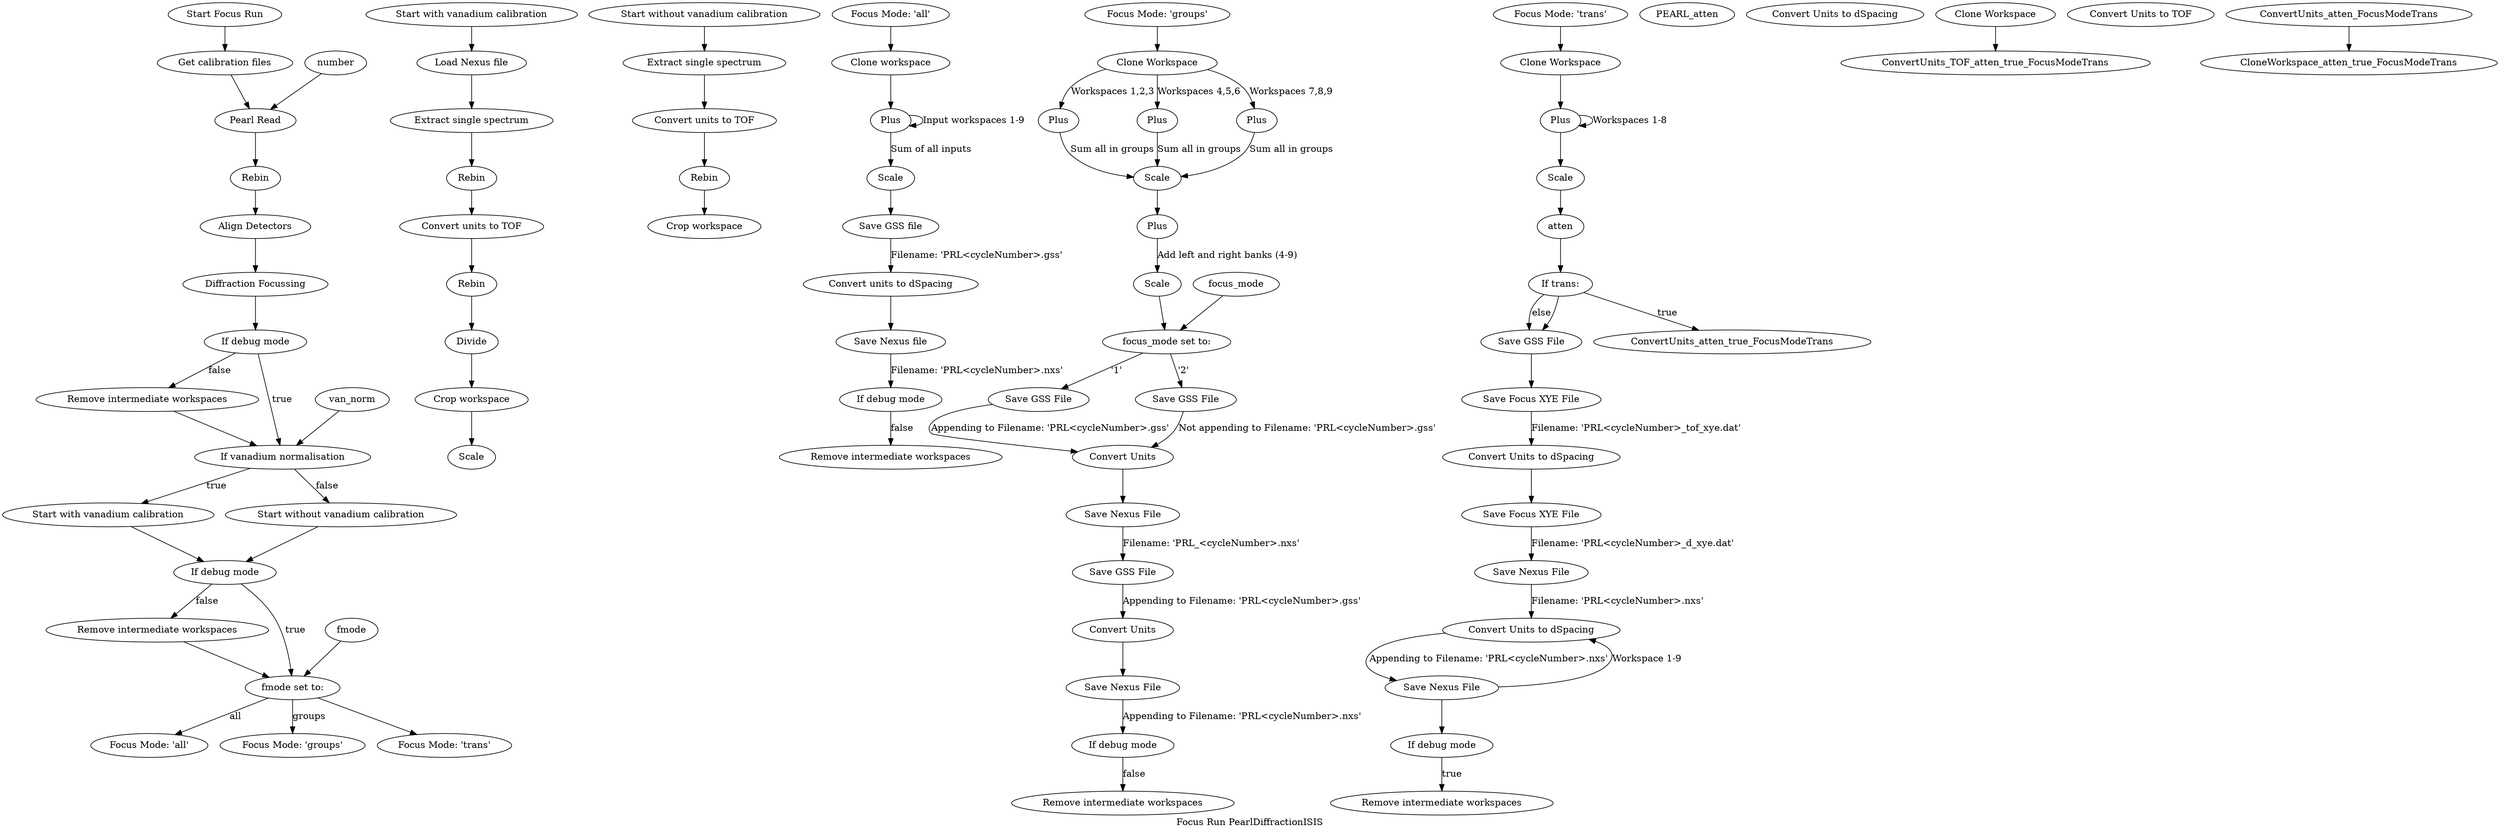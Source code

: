 digraph PearlDiffractionISIS {
    label="Focus Run PearlDiffractionISIS"
    //$global_style
    
    // Global prefix: Focus_run_
    
    Focus_run_start             [label="Start Focus Run"]
    Focus_run_start_VanCalib    [label="Start with vanadium calibration"]
    Focus_run_start_without_VanCalib [label="Start without vanadium calibration"]
    
    Focus_run_start_FocusModeAll    [label="Focus Mode: 'all'"]
    Focus_run_start_FocusModeGroups [label="Focus Mode: 'groups'"]
    Focus_run_start_FocusModeTrans  [label="Focus Mode: 'trans'"]
    
    subgraph params {
    //$param_style
    
    Focus_run_param_atten               [label="atten"]
    Focus_run_param_current_run_number  [label="number"]
    Focus_run_param_vanadium_norm       [label="van_norm"]
    Focus_run_param_f_mode              [label="fmode"]
    Focus_run_param_focus_mode          [label="focus_mode"]

    
    } // End of params
    
    subgraph processes {
    //$process_style

    // Read steps - suffix:read
    Focus_run_get_calib_files_read      [label="Get calibration files"]
    Focus_run_read                      [label="Pearl Read"]
    Focus_run_atten                     [label="PEARL_atten"]
    
    // Subgraphs:
    Focus_run_process_VanCalib          [label="Start with vanadium calibration"]
    Focus_run_process_without_VanCalib  [label="Start without vanadium calibration"]
    Focus_run_process_FocusModeAll      [label="Focus Mode: 'all'"]
    Focus_run_process_FocusModeGroups   [label="Focus Mode: 'groups'"]
    Focus_run_process_FocusModeTrans    [label="Focus Mode: 'trans'"]
    
    
    } //End of processes
    
    subgraph algorithms {
    //$algorithm_style
    
    // Read steps - suffix:read
    AlignDetectors_read                 [label="Align Detectors"]
    DiffractionFocusing_read            [label="Diffraction Focussing"]
    Rebin_read                          [label="Rebin"]
    Remove_temp_workspace_read          [label="Remove intermediate workspaces"]
    
    
    //Vanadium calibration steps if true - Suffix:VanCalibTrue
    LoadNexus_VanCalibTrue              [label="Load Nexus file"]
    ExtractSingleSpectrum_VanCalibTrue  [label="Extract single spectrum"]
    Rebin_Step_One_VanCalibTrue         [label="Rebin"]
    ConvertUnits_TOF_VanCalibTrue       [label="Convert units to TOF"]
    Rebin_Step_Two_VanCalibTrue         [label="Rebin"]
    Divide_VanCalibTrue                 [label="Divide"]
    CropWorkspace_VanCalibTrue          [label="Crop workspace"]
    Scale_VanCalibTrue                  [label="Scale"]

    //Vanadium calibration steps if false - Suffix:VanCalibFalse
    ExtractSingleSpectrum_VanCalibFalse [label="Extract single spectrum"]
    ConvertUnits_TOF_VanCalibFalse      [label="Convert units to TOF"]
    Rebin_VanCalibFalse                 [label="Rebin"]
    CropWorkspace_VanCalibFalse         [label="Crop workspace"]
    
    //Vanadium calibration steps - Suffix: VanCalib
    Remove_temp_workspace_VanCalib      [label="Remove intermediate workspaces"]
    
    //Focus mode set to 'all' steps - Suffix: FocusModeAll
    CloneWorkspace_FocusModeAll         [label="Clone workspace"]
    Plus_FocusModeAll                   [label="Plus"]
    Scale_FocusModeAll                  [label="Scale"]
    SaveGSS_FocusModeAll                [label="Save GSS file"]
    ConvertUnits_dSpacing_FocusModeAll  [label="Convert units to dSpacing"]
    SaveNexus_FocusModeAll              [label="Save Nexus file"]
    Remove_temp_workspace_FocusModeAll  [label="Remove intermediate workspaces"]
    
    //Focus mode set to 'groups' steps - Suffix: FocusModeGroups
    CloneWorkspace_FocusModeGroups      [label="Clone Workspace"]
    Plus_StepOne_FocusModeGroups        [label="Plus"]
    Plus_StepTwo_FocusModeGroups        [label="Plus"]
    Plus_StepThree_FocusModeGroups      [label="Plus"]
    Plus_StepFour_FocusModeGroups       [label="Plus"]
    Scale_StepOne_FocusModeGroups       [label="Scale"]
    Scale_StepTwo_FocusModeGroups       [label="Scale"]
    SaveGSS_Mode1_FocusModeGroups       [label="Save GSS File"]
    SaveGSS_Mode2_FocusModeGroups       [label="Save GSS File"]
    ConvertUnits_FocusModeGroups        [label="Convert Units"]
    SaveNexus_FocusModeGroups           [label="Save Nexus File"]
    SaveGSS_Range_FocusModeGroups       [label="Save GSS File"]
    ConvertUnits_PreSave_FocusModeGroups    [label="Convert Units"]
    SaveNexus_Range_FocusModeGroups     [label="Save Nexus File"]
    Remove_temp_workspace_FocusModeGroups   [label="Remove intermediate workspaces"]
    
    //Focus mode set to 'trans' steps - Suffix: FocusModeTrans
    CloneWorkspace_FocusModeTrans       [label="Clone Workspace"]
    Plus_FocusModeTrans                 [label="Plus"]
    Scale_FocusModeTrans                [label="Scale"]
    ConvertUnits_dSpacing_atten_FocusModeTrans [label="Convert Units to dSpacing"]
    CloneWorkspace_atten_FocusModeTrans [label="Clone Workspace"]
    ConvertUnits_TOF_atten_FocusModeTrans   [label="Convert Units to TOF"]
    SaveGSS_FocusModeTrans              [label="Save GSS File"]
    SaveFocusedXYE_TOF_FocusModeTrans       [label="Save Focus XYE File"]
    ConvertUnits_dSpacing_FocusModeTrans    [label="Convert Units to dSpacing"]
    SaveFocusedXYE_dSpacing_FocusModeTrans  [label="Save Focus XYE File"]
    SaveNexus_FocusModeTrans            [label="Save Nexus File"]
    ConvertUnits_dSpacing_two_FocusModeTrans [label="Convert Units to dSpacing"]
    SaveNexus_two_FocusModeTrans        [label="Save Nexus File"]
    Remove_temp_workspace_FocusModeTrans    [label="Remove intermediate workspaces"]
    
    } //End of algorithms
    
    subgraph decisions {
    //$decision_style
    
    // Debug checks
    Focus_run_if_debug_mode_read        [label="If debug mode"]
    Focus_run_if_debug_mode_VanCalib    [label="If debug mode"]
    Focus_run_if_debug_mode_FocusModeAll    [label="If debug mode"]
    Focus_run_if_debug_mode_FocusModeGroups [label="If debug mode"]
    Focus_run_if_debug_mode_FocusModeTrans  [label="If debug mode"]
    
    
    Focus_run_switch_f_mode             [label="fmode set to:"]
    Focus_run_if_van_norm               [label="If vanadium normalisation"]
    Focus_run_if_focus_mode_FocusModeGroups [label="focus_mode set to:"]
    Focus_run_if_atten_FocusModeTrans   [label="If trans:"]
    
    } //End of decisions
    
    subgraph Focus_run_main_alg {
    
    // Read step - Suffix:read
    Focus_run_start                     -> Focus_run_get_calib_files_read
    Focus_run_get_calib_files_read      -> Focus_run_read
    Focus_run_param_current_run_number  -> Focus_run_read
    Focus_run_read                      -> Rebin_read
    Rebin_read                          -> AlignDetectors_read
    AlignDetectors_read                 -> DiffractionFocusing_read
    DiffractionFocusing_read            -> Focus_run_if_debug_mode_read
    
    // Debug mode is off:
    Focus_run_if_debug_mode_read        -> Remove_temp_workspace_read       [label="false"]
    Remove_temp_workspace_read          -> Focus_run_if_van_norm
    // Debug mode is on (ie. don't remove temp workspaces)
    Focus_run_if_debug_mode_read        -> Focus_run_if_van_norm            [label="true"]
    
    //Vanadium calibration steps if true - Suffix:VanCalibTrue
    Focus_run_param_vanadium_norm       -> Focus_run_if_van_norm
    // If we are using vanadium calibration
    Focus_run_if_van_norm               -> Focus_run_process_VanCalib       [label="true"]
    Focus_run_if_van_norm               -> Focus_run_process_without_VanCalib [label="false"]
    Focus_run_process_VanCalib          -> Focus_run_if_debug_mode_VanCalib
    Focus_run_process_without_VanCalib  -> Focus_run_if_debug_mode_VanCalib
    
    // Finished vanadium calibration - debug mode flag test
    // Debug mode is off:
    Focus_run_if_debug_mode_VanCalib    -> Remove_temp_workspace_VanCalib   [label="false"]
    Remove_temp_workspace_VanCalib      -> Focus_run_switch_f_mode
    // Debug mode is on (ie. don't remove temp workspaces)
    Focus_run_if_debug_mode_VanCalib    -> Focus_run_switch_f_mode          [label="true"]
    
    // Check the param to determine next behaviour 
    Focus_run_param_f_mode              -> Focus_run_switch_f_mode  
    Focus_run_switch_f_mode             -> Focus_run_process_FocusModeAll   [label="all"]
    Focus_run_switch_f_mode             -> Focus_run_process_FocusModeGroups [label="groups"]
    Focus_run_switch_f_mode             -> Focus_run_process_FocusModeTrans
    
    
    }
    
    subgraph Focus_run_with_van_calib{
    //Vanadium calibration set to true
    Focus_run_start_VanCalib            -> LoadNexus_VanCalibTrue           
    LoadNexus_VanCalibTrue              -> ExtractSingleSpectrum_VanCalibTrue
    ExtractSingleSpectrum_VanCalibTrue  -> Rebin_Step_One_VanCalibTrue
    Rebin_Step_One_VanCalibTrue         -> ConvertUnits_TOF_VanCalibTrue 
    ConvertUnits_TOF_VanCalibTrue       -> Rebin_Step_Two_VanCalibTrue
    Rebin_Step_Two_VanCalibTrue         -> Divide_VanCalibTrue
    Divide_VanCalibTrue                 -> CropWorkspace_VanCalibTrue
    CropWorkspace_VanCalibTrue          -> Scale_VanCalibTrue    
    }
    
    subgraph Focus_run_without_van_calib{
    //Vanadium calibration set to false
    Focus_run_start_without_VanCalib    -> ExtractSingleSpectrum_VanCalibFalse 
    ExtractSingleSpectrum_VanCalibFalse -> ConvertUnits_TOF_VanCalibFalse
    ConvertUnits_TOF_VanCalibFalse      -> Rebin_VanCalibFalse
    Rebin_VanCalibFalse                 -> CropWorkspace_VanCalibFalse
    }
    
    subgraph Focus_run_FocusModeAll{
    //Focus mode set to 'all' steps - Suffix: FocusModeAll
    Focus_run_start_FocusModeAll        -> CloneWorkspace_FocusModeAll
    CloneWorkspace_FocusModeAll         -> Plus_FocusModeAll
    Plus_FocusModeAll                   -> Plus_FocusModeAll                [label="Input workspaces 1-9"]
    Plus_FocusModeAll                   -> Scale_FocusModeAll               [label="Sum of all inputs"]
    Scale_FocusModeAll                  -> SaveGSS_FocusModeAll
    SaveGSS_FocusModeAll                -> ConvertUnits_dSpacing_FocusModeAll   [label="Filename: 'PRL<cycleNumber>.gss'"]
    ConvertUnits_dSpacing_FocusModeAll  -> SaveNexus_FocusModeAll
    SaveNexus_FocusModeAll              -> Focus_run_if_debug_mode_FocusModeAll [label="Filename: 'PRL<cycleNumber>.nxs'"]
    //Finally debug mode test
    // Debug mode is off:
    Focus_run_if_debug_mode_FocusModeAll -> Remove_temp_workspace_FocusModeAll  [label="false"] 
    
    }
    
    subgraph Focus_run_FocusModeGroups{
    //Focus mode set to 'groups' steps - Suffix: FocusModeGroups
    Focus_run_start_FocusModeGroups     -> CloneWorkspace_FocusModeGroups
    //First workspaces 0-2 - we will 1 based index as that's what Mantid will output 
    CloneWorkspace_FocusModeGroups      -> Plus_StepOne_FocusModeGroups     [label="Workspaces 1,2,3"]
    CloneWorkspace_FocusModeGroups      -> Plus_StepTwo_FocusModeGroups     [label="Workspaces 4,5,6"]
    CloneWorkspace_FocusModeGroups      -> Plus_StepThree_FocusModeGroups   [label="Workspaces 7,8,9"]
    Plus_StepOne_FocusModeGroups        -> Scale_StepOne_FocusModeGroups    [label="Sum all in groups"]
    Plus_StepTwo_FocusModeGroups        -> Scale_StepOne_FocusModeGroups    [label="Sum all in groups"]
    Plus_StepThree_FocusModeGroups      -> Scale_StepOne_FocusModeGroups    [label="Sum all in groups"]
    // Add left and right 90 degree bank modules
    Scale_StepOne_FocusModeGroups       -> Plus_StepFour_FocusModeGroups
    Plus_StepFour_FocusModeGroups       -> Scale_StepTwo_FocusModeGroups    [label="Add left and right banks (4-9)"]
    Scale_StepTwo_FocusModeGroups       -> Focus_run_if_focus_mode_FocusModeGroups
    Focus_run_param_focus_mode          -> Focus_run_if_focus_mode_FocusModeGroups
    // Focus_mode '1' saving:
    Focus_run_if_focus_mode_FocusModeGroups -> SaveGSS_Mode1_FocusModeGroups        [label="'1'"]
    SaveGSS_Mode1_FocusModeGroups       -> ConvertUnits_FocusModeGroups             [label="Appending to Filename: 'PRL<cycleNumber>.gss'"]
    // Focus Mode '2' saving:
    Focus_run_if_focus_mode_FocusModeGroups -> SaveGSS_Mode2_FocusModeGroups        [label="'2'"]
    SaveGSS_Mode2_FocusModeGroups       -> ConvertUnits_FocusModeGroups             [label="Not appending to Filename: 'PRL<cycleNumber>.gss'"]
    ConvertUnits_FocusModeGroups        -> SaveNexus_FocusModeGroups
    SaveNexus_FocusModeGroups           -> SaveGSS_Range_FocusModeGroups            [label="Filename: 'PRL_<cycleNumber>.nxs'"]
    SaveGSS_Range_FocusModeGroups       -> ConvertUnits_PreSave_FocusModeGroups     [label="Appending to Filename: 'PRL<cycleNumber>.gss'"]
    ConvertUnits_PreSave_FocusModeGroups -> SaveNexus_Range_FocusModeGroups 
    SaveNexus_Range_FocusModeGroups     -> Focus_run_if_debug_mode_FocusModeGroups  [label="Appending to Filename: 'PRL<cycleNumber>.nxs'"]
    //Finally debug mode test - Debug mode is off
    Focus_run_if_debug_mode_FocusModeGroups -> Remove_temp_workspace_FocusModeGroups [label="false"]
    
    }
    
    subgraph Focus_run_FocusModeTrans{
    //Focus mode set to 'trans' steps - Suffix: FocusModeTrans
    Focus_run_start_FocusModeTrans      -> CloneWorkspace_FocusModeTrans
    CloneWorkspace_FocusModeTrans       -> Plus_FocusModeTrans
    Plus_FocusModeTrans                 -> Plus_FocusModeTrans          [label="Workspaces 1-8"]
    Plus_FocusModeTrans                 -> Scale_FocusModeTrans
    Scale_FocusModeTrans                -> Focus_run_param_atten
    Focus_run_param_atten               -> Focus_run_if_atten_FocusModeTrans
    Focus_run_if_atten_FocusModeTrans   -> SaveGSS_FocusModeTrans       [label="else"]
    // If atten == true:
    Focus_run_if_atten_FocusModeTrans   -> ConvertUnits_atten_true_FocusModeTrans   [label="true"]
    ConvertUnits_atten_FocusModeTrans   -> CloneWorkspace_atten_true_FocusModeTrans 
    CloneWorkspace_atten_FocusModeTrans -> ConvertUnits_TOF_atten_true_FocusModeTrans
    // Continuing algorithm 
    Focus_run_if_atten_FocusModeTrans   -> SaveGSS_FocusModeTrans
    SaveGSS_FocusModeTrans              -> SaveFocusedXYE_TOF_FocusModeTrans
    SaveFocusedXYE_TOF_FocusModeTrans   -> ConvertUnits_dSpacing_FocusModeTrans     [label="Filename: 'PRL<cycleNumber>_tof_xye.dat'"]
    ConvertUnits_dSpacing_FocusModeTrans -> SaveFocusedXYE_dSpacing_FocusModeTrans  
    SaveFocusedXYE_dSpacing_FocusModeTrans -> SaveNexus_FocusModeTrans  [label="Filename: 'PRL<cycleNumber>_d_xye.dat'"]
    SaveNexus_FocusModeTrans            -> ConvertUnits_dSpacing_two_FocusModeTrans [label="Filename: 'PRL<cycleNumber>.nxs'"]
    ConvertUnits_dSpacing_two_FocusModeTrans -> SaveNexus_two_FocusModeTrans        [label="Appending to Filename: 'PRL<cycleNumber>.nxs'"]
    SaveNexus_two_FocusModeTrans        -> ConvertUnits_dSpacing_two_FocusModeTrans [label="Workspace 1-9"]
    SaveNexus_two_FocusModeTrans        -> Focus_run_if_debug_mode_FocusModeTrans
    Focus_run_if_debug_mode_FocusModeTrans -> Remove_temp_workspace_FocusModeTrans  [label="true"]
    
    }
}
